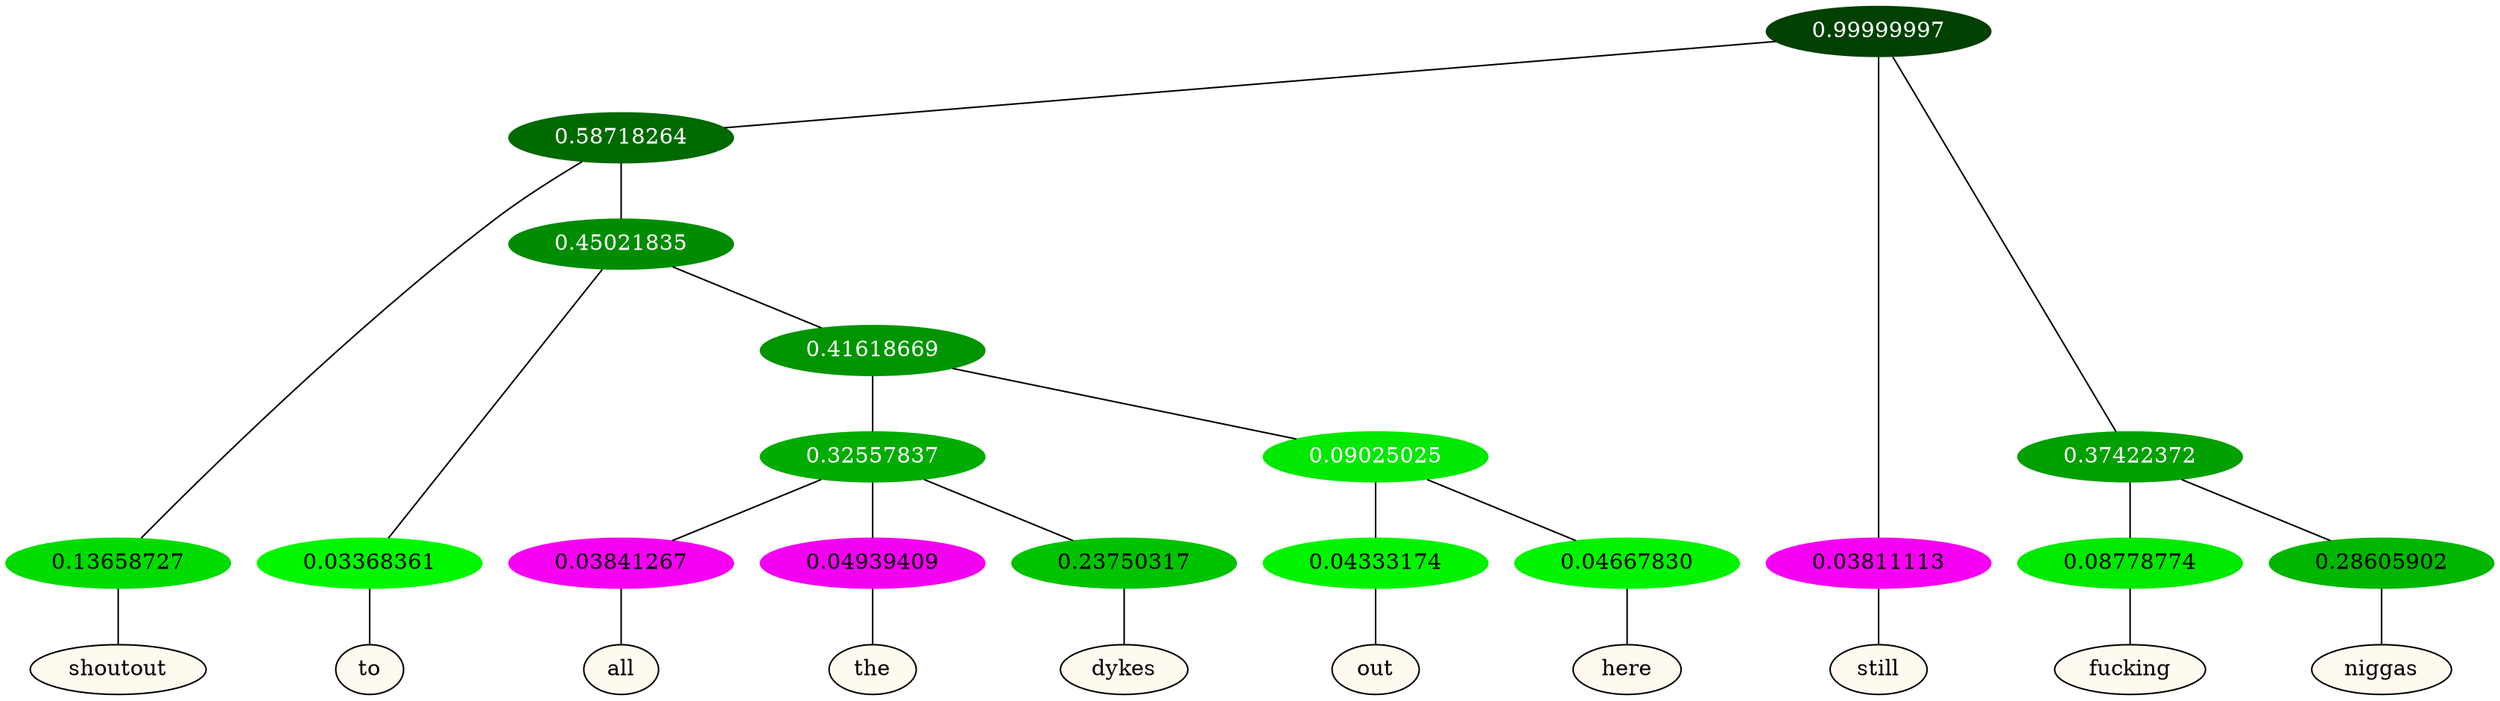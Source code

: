 graph {
	node [format=png height=0.15 nodesep=0.001 ordering=out overlap=prism overlap_scaling=0.01 ranksep=0.001 ratio=0.2 style=filled width=0.15]
	{
		rank=same
		a_w_4 [label=shoutout color=black fillcolor=floralwhite style="filled,solid"]
		a_w_8 [label=to color=black fillcolor=floralwhite style="filled,solid"]
		a_w_12 [label=all color=black fillcolor=floralwhite style="filled,solid"]
		a_w_13 [label=the color=black fillcolor=floralwhite style="filled,solid"]
		a_w_14 [label=dykes color=black fillcolor=floralwhite style="filled,solid"]
		a_w_15 [label=out color=black fillcolor=floralwhite style="filled,solid"]
		a_w_16 [label=here color=black fillcolor=floralwhite style="filled,solid"]
		a_w_2 [label=still color=black fillcolor=floralwhite style="filled,solid"]
		a_w_6 [label=fucking color=black fillcolor=floralwhite style="filled,solid"]
		a_w_7 [label=niggas color=black fillcolor=floralwhite style="filled,solid"]
	}
	a_n_4 -- a_w_4
	a_n_8 -- a_w_8
	a_n_12 -- a_w_12
	a_n_13 -- a_w_13
	a_n_14 -- a_w_14
	a_n_15 -- a_w_15
	a_n_16 -- a_w_16
	a_n_2 -- a_w_2
	a_n_6 -- a_w_6
	a_n_7 -- a_w_7
	{
		rank=same
		a_n_4 [label=0.13658727 color="0.334 1.000 0.863" fontcolor=black]
		a_n_8 [label=0.03368361 color="0.334 1.000 0.966" fontcolor=black]
		a_n_12 [label=0.03841267 color="0.835 1.000 0.962" fontcolor=black]
		a_n_13 [label=0.04939409 color="0.835 1.000 0.951" fontcolor=black]
		a_n_14 [label=0.23750317 color="0.334 1.000 0.762" fontcolor=black]
		a_n_15 [label=0.04333174 color="0.334 1.000 0.957" fontcolor=black]
		a_n_16 [label=0.04667830 color="0.334 1.000 0.953" fontcolor=black]
		a_n_2 [label=0.03811113 color="0.835 1.000 0.962" fontcolor=black]
		a_n_6 [label=0.08778774 color="0.334 1.000 0.912" fontcolor=black]
		a_n_7 [label=0.28605902 color="0.334 1.000 0.714" fontcolor=black]
	}
	a_n_0 [label=0.99999997 color="0.334 1.000 0.250" fontcolor=grey99]
	a_n_1 [label=0.58718264 color="0.334 1.000 0.413" fontcolor=grey99]
	a_n_0 -- a_n_1
	a_n_0 -- a_n_2
	a_n_3 [label=0.37422372 color="0.334 1.000 0.626" fontcolor=grey99]
	a_n_0 -- a_n_3
	a_n_1 -- a_n_4
	a_n_5 [label=0.45021835 color="0.334 1.000 0.550" fontcolor=grey99]
	a_n_1 -- a_n_5
	a_n_3 -- a_n_6
	a_n_3 -- a_n_7
	a_n_5 -- a_n_8
	a_n_9 [label=0.41618669 color="0.334 1.000 0.584" fontcolor=grey99]
	a_n_5 -- a_n_9
	a_n_10 [label=0.32557837 color="0.334 1.000 0.674" fontcolor=grey99]
	a_n_9 -- a_n_10
	a_n_11 [label=0.09025025 color="0.334 1.000 0.910" fontcolor=grey99]
	a_n_9 -- a_n_11
	a_n_10 -- a_n_12
	a_n_10 -- a_n_13
	a_n_10 -- a_n_14
	a_n_11 -- a_n_15
	a_n_11 -- a_n_16
}
